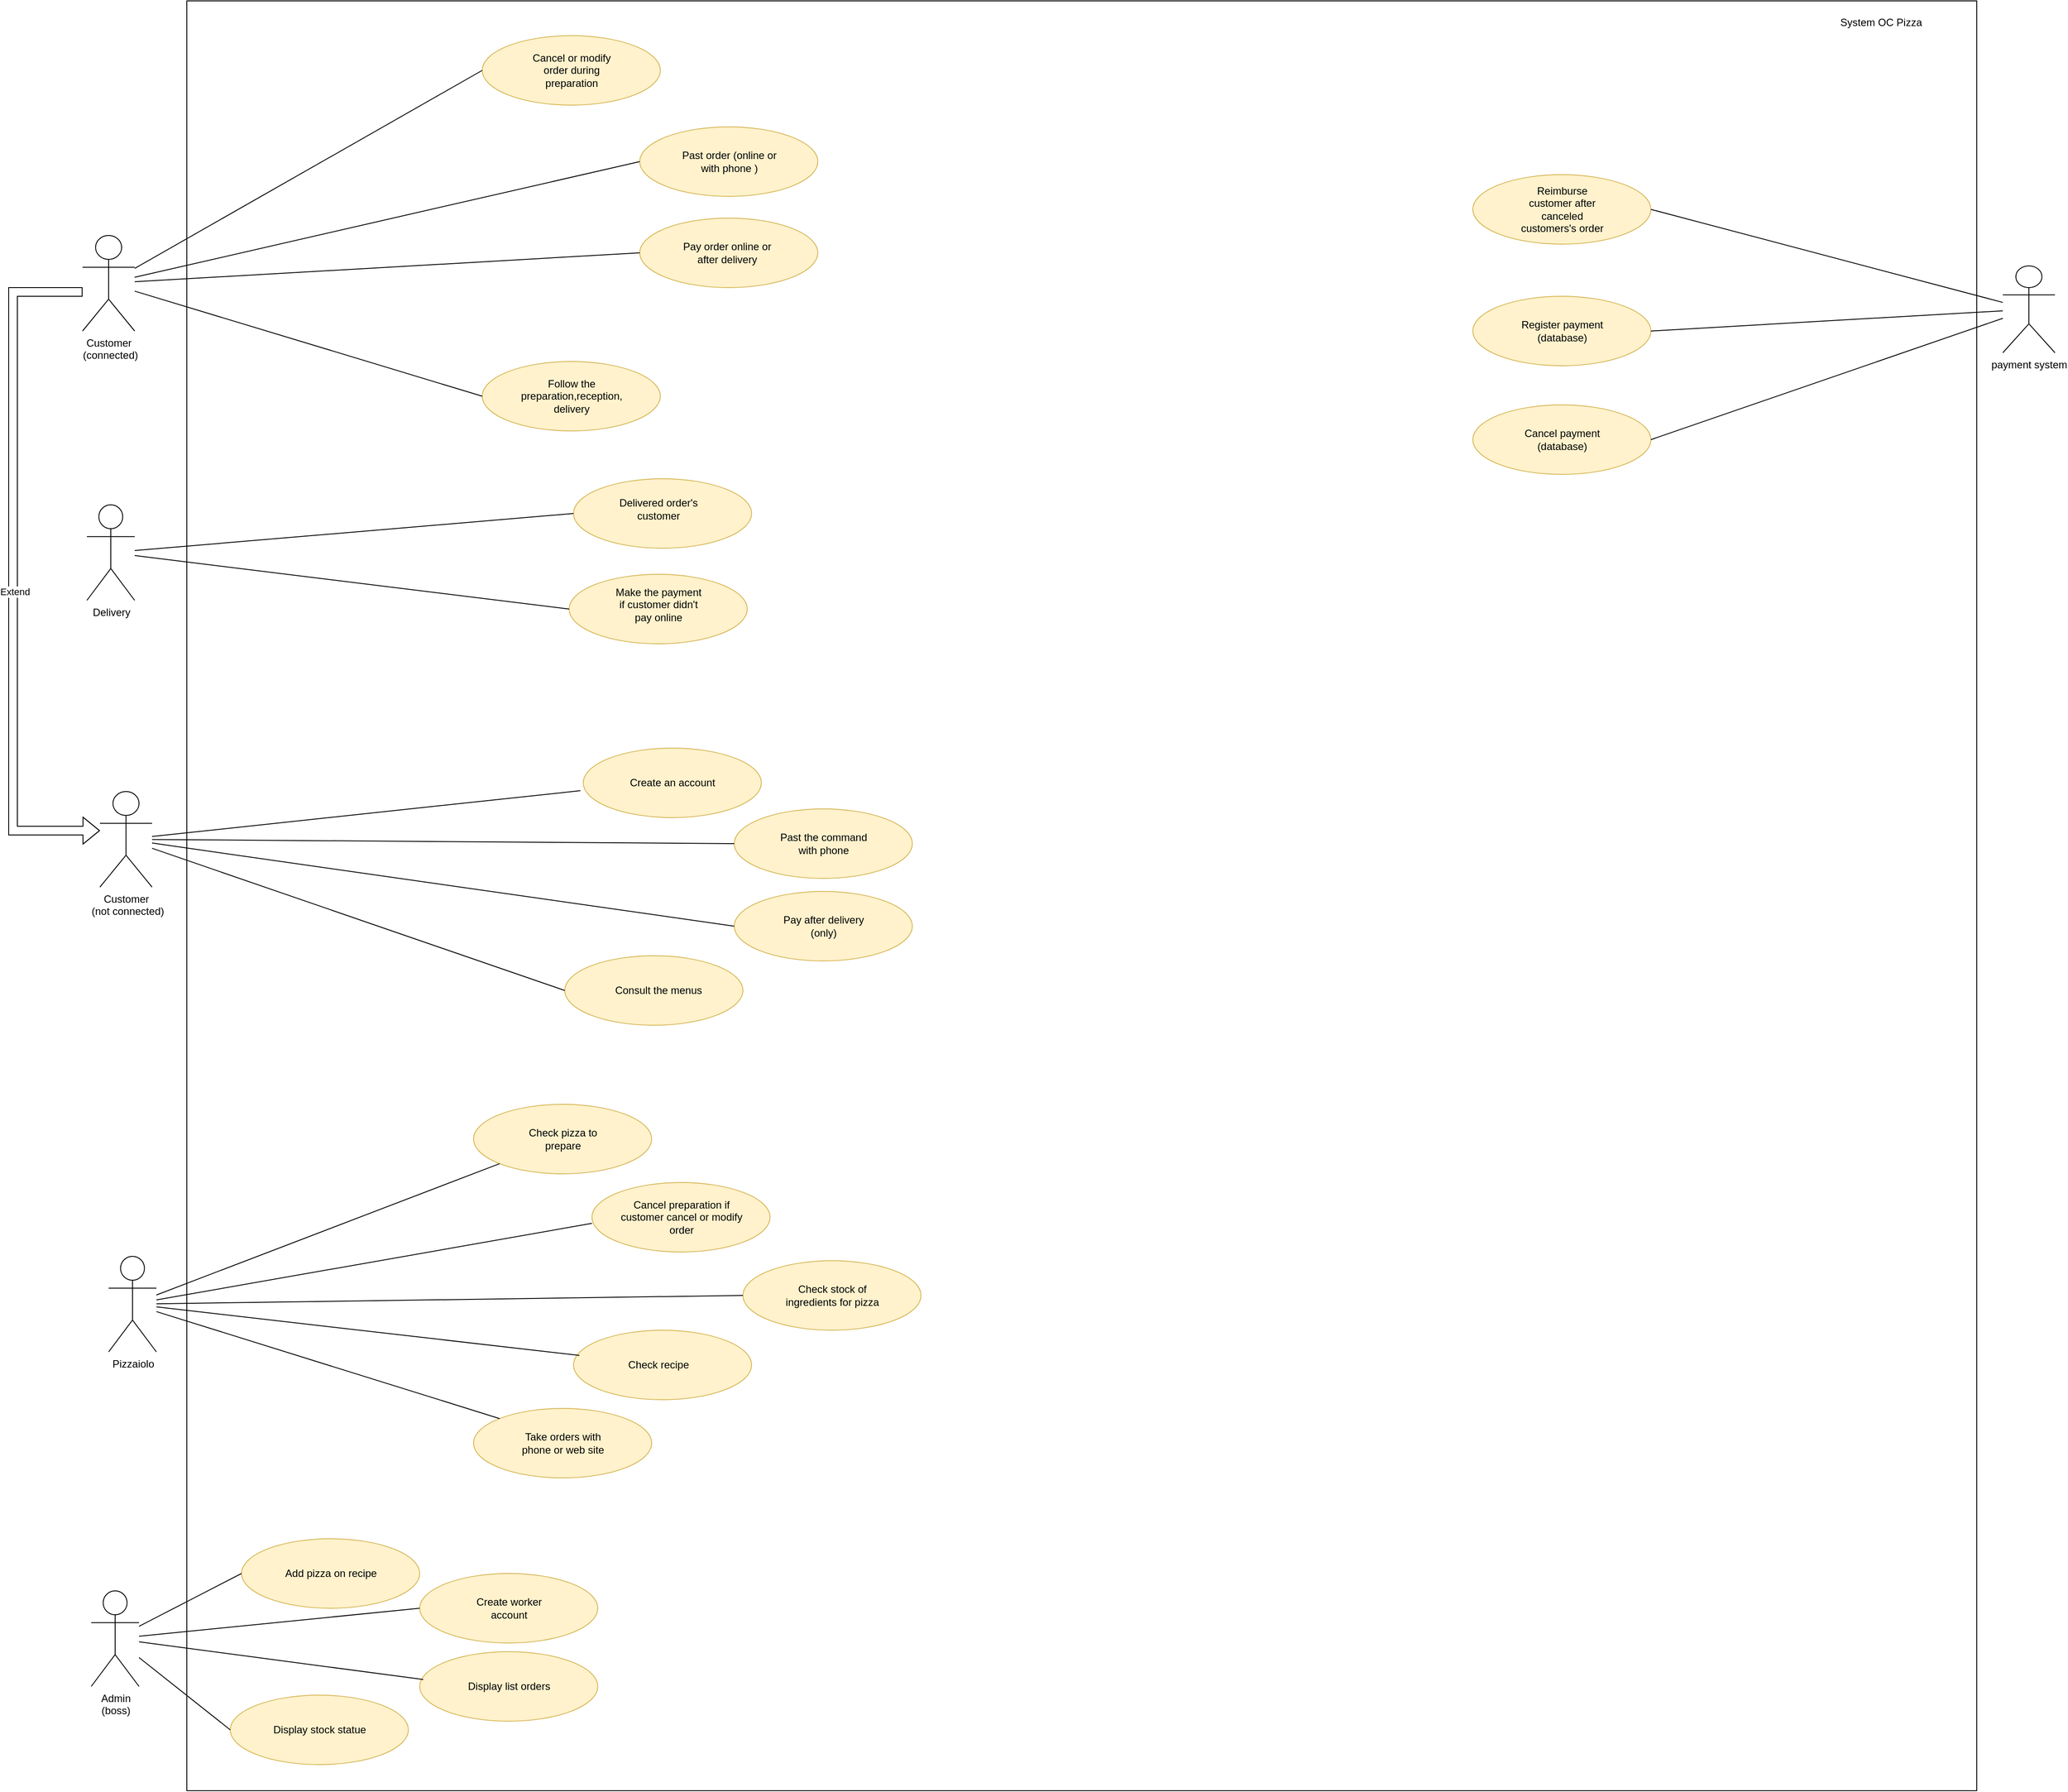<mxfile version="20.6.0" type="device"><diagram id="4WaynfjVZ6azxCVHkiho" name="Page-1"><mxGraphModel dx="3716" dy="1162" grid="1" gridSize="10" guides="1" tooltips="1" connect="1" arrows="1" fold="1" page="1" pageScale="1" pageWidth="827" pageHeight="1169" math="0" shadow="0"><root><mxCell id="0"/><mxCell id="1" parent="0"/><mxCell id="isg4LP_UFmfCVivgNq_J-1" value="" style="whiteSpace=wrap;html=1;aspect=fixed;" parent="1" vertex="1"><mxGeometry x="-890" y="70" width="2060" height="2060" as="geometry"/></mxCell><mxCell id="isg4LP_UFmfCVivgNq_J-2" value="System OC Pizza" style="text;html=1;strokeColor=none;fillColor=none;align=center;verticalAlign=middle;whiteSpace=wrap;rounded=0;" parent="1" vertex="1"><mxGeometry x="1000" y="80" width="120" height="30" as="geometry"/></mxCell><mxCell id="isg4LP_UFmfCVivgNq_J-3" value="Customer&lt;br&gt;&amp;nbsp;(connected)" style="shape=umlActor;verticalLabelPosition=bottom;verticalAlign=top;html=1;outlineConnect=0;" parent="1" vertex="1"><mxGeometry x="-1010" y="340" width="60" height="110" as="geometry"/></mxCell><mxCell id="isg4LP_UFmfCVivgNq_J-7" value="Delivery" style="shape=umlActor;verticalLabelPosition=bottom;verticalAlign=top;html=1;outlineConnect=0;" parent="1" vertex="1"><mxGeometry x="-1005" y="650" width="55" height="110" as="geometry"/></mxCell><mxCell id="isg4LP_UFmfCVivgNq_J-13" value="Pizzaiolo" style="shape=umlActor;verticalLabelPosition=bottom;verticalAlign=top;html=1;outlineConnect=0;" parent="1" vertex="1"><mxGeometry x="-980" y="1515" width="55" height="110" as="geometry"/></mxCell><mxCell id="isg4LP_UFmfCVivgNq_J-14" value="payment system" style="shape=umlActor;verticalLabelPosition=bottom;verticalAlign=top;html=1;outlineConnect=0;" parent="1" vertex="1"><mxGeometry x="1200" y="375" width="60" height="100" as="geometry"/></mxCell><mxCell id="isg4LP_UFmfCVivgNq_J-19" value="" style="ellipse;whiteSpace=wrap;html=1;fillColor=#fff2cc;strokeColor=#d6b656;" parent="1" vertex="1"><mxGeometry x="-550" y="110" width="205" height="80" as="geometry"/></mxCell><mxCell id="isg4LP_UFmfCVivgNq_J-20" value="Cancel or modify order during preparation" style="text;html=1;strokeColor=none;fillColor=none;align=center;verticalAlign=middle;whiteSpace=wrap;rounded=0;" parent="1" vertex="1"><mxGeometry x="-496.25" y="135" width="97.5" height="30" as="geometry"/></mxCell><mxCell id="isg4LP_UFmfCVivgNq_J-23" value="" style="ellipse;whiteSpace=wrap;html=1;fillColor=#fff2cc;strokeColor=#d6b656;" parent="1" vertex="1"><mxGeometry x="-368.75" y="215" width="205" height="80" as="geometry"/></mxCell><mxCell id="isg4LP_UFmfCVivgNq_J-24" value="Past order (online or with phone )" style="text;html=1;strokeColor=none;fillColor=none;align=center;verticalAlign=middle;whiteSpace=wrap;rounded=0;" parent="1" vertex="1"><mxGeometry x="-322.5" y="240" width="112.5" height="30" as="geometry"/></mxCell><mxCell id="isg4LP_UFmfCVivgNq_J-27" value="" style="endArrow=none;html=1;rounded=0;entryX=0;entryY=0.5;entryDx=0;entryDy=0;" parent="1" source="isg4LP_UFmfCVivgNq_J-3" target="isg4LP_UFmfCVivgNq_J-19" edge="1"><mxGeometry width="50" height="50" relative="1" as="geometry"><mxPoint x="390" y="590" as="sourcePoint"/><mxPoint x="440" y="540" as="targetPoint"/></mxGeometry></mxCell><mxCell id="isg4LP_UFmfCVivgNq_J-28" value="" style="endArrow=none;html=1;rounded=0;entryX=0;entryY=0.5;entryDx=0;entryDy=0;" parent="1" source="isg4LP_UFmfCVivgNq_J-3" target="isg4LP_UFmfCVivgNq_J-23" edge="1"><mxGeometry width="50" height="50" relative="1" as="geometry"><mxPoint x="390" y="590" as="sourcePoint"/><mxPoint x="440" y="540" as="targetPoint"/></mxGeometry></mxCell><mxCell id="isg4LP_UFmfCVivgNq_J-29" value="" style="ellipse;whiteSpace=wrap;html=1;fillColor=#fff2cc;strokeColor=#d6b656;" parent="1" vertex="1"><mxGeometry x="-368.75" y="320" width="205" height="80" as="geometry"/></mxCell><mxCell id="isg4LP_UFmfCVivgNq_J-31" value="Pay order online or after delivery" style="text;html=1;strokeColor=none;fillColor=none;align=center;verticalAlign=middle;whiteSpace=wrap;rounded=0;" parent="1" vertex="1"><mxGeometry x="-322.5" y="345" width="107.5" height="30" as="geometry"/></mxCell><mxCell id="isg4LP_UFmfCVivgNq_J-32" value="" style="endArrow=none;html=1;rounded=0;entryX=0;entryY=0.5;entryDx=0;entryDy=0;" parent="1" source="isg4LP_UFmfCVivgNq_J-3" target="isg4LP_UFmfCVivgNq_J-29" edge="1"><mxGeometry width="50" height="50" relative="1" as="geometry"><mxPoint x="390" y="570" as="sourcePoint"/><mxPoint x="440" y="520" as="targetPoint"/></mxGeometry></mxCell><mxCell id="isg4LP_UFmfCVivgNq_J-33" value="" style="ellipse;whiteSpace=wrap;html=1;fillColor=#fff2cc;strokeColor=#d6b656;" parent="1" vertex="1"><mxGeometry x="-250" y="1520" width="205" height="80" as="geometry"/></mxCell><mxCell id="isg4LP_UFmfCVivgNq_J-35" value="Check stock of ingredients for pizza" style="text;html=1;strokeColor=none;fillColor=none;align=center;verticalAlign=middle;whiteSpace=wrap;rounded=0;" parent="1" vertex="1"><mxGeometry x="-202.5" y="1545" width="110" height="30" as="geometry"/></mxCell><mxCell id="isg4LP_UFmfCVivgNq_J-36" value="" style="endArrow=none;html=1;rounded=0;entryX=0;entryY=0.5;entryDx=0;entryDy=0;" parent="1" source="isg4LP_UFmfCVivgNq_J-13" target="isg4LP_UFmfCVivgNq_J-33" edge="1"><mxGeometry width="50" height="50" relative="1" as="geometry"><mxPoint x="-240" y="1090" as="sourcePoint"/><mxPoint x="440" y="480" as="targetPoint"/></mxGeometry></mxCell><mxCell id="isg4LP_UFmfCVivgNq_J-37" value="" style="ellipse;whiteSpace=wrap;html=1;fillColor=#fff2cc;strokeColor=#d6b656;" parent="1" vertex="1"><mxGeometry x="-560" y="1340" width="205" height="80" as="geometry"/></mxCell><mxCell id="isg4LP_UFmfCVivgNq_J-38" value="Check pizza to prepare" style="text;html=1;strokeColor=none;fillColor=none;align=center;verticalAlign=middle;whiteSpace=wrap;rounded=0;" parent="1" vertex="1"><mxGeometry x="-512.5" y="1365" width="110" height="30" as="geometry"/></mxCell><mxCell id="isg4LP_UFmfCVivgNq_J-42" value="" style="endArrow=none;html=1;rounded=0;entryX=0;entryY=1;entryDx=0;entryDy=0;" parent="1" source="isg4LP_UFmfCVivgNq_J-13" target="isg4LP_UFmfCVivgNq_J-37" edge="1"><mxGeometry width="50" height="50" relative="1" as="geometry"><mxPoint x="-240" y="1060" as="sourcePoint"/><mxPoint x="440" y="490" as="targetPoint"/></mxGeometry></mxCell><mxCell id="isg4LP_UFmfCVivgNq_J-43" value="" style="ellipse;whiteSpace=wrap;html=1;fillColor=#fff2cc;strokeColor=#d6b656;" parent="1" vertex="1"><mxGeometry x="-423.75" y="1430" width="205" height="80" as="geometry"/></mxCell><mxCell id="isg4LP_UFmfCVivgNq_J-44" value="Cancel preparation if customer cancel or modify order" style="text;html=1;strokeColor=none;fillColor=none;align=center;verticalAlign=middle;whiteSpace=wrap;rounded=0;" parent="1" vertex="1"><mxGeometry x="-392.5" y="1455" width="142.5" height="30" as="geometry"/></mxCell><mxCell id="isg4LP_UFmfCVivgNq_J-45" value="" style="endArrow=none;html=1;rounded=0;entryX=0;entryY=0.588;entryDx=0;entryDy=0;entryPerimeter=0;" parent="1" source="isg4LP_UFmfCVivgNq_J-13" target="isg4LP_UFmfCVivgNq_J-43" edge="1"><mxGeometry width="50" height="50" relative="1" as="geometry"><mxPoint x="-240" y="1080" as="sourcePoint"/><mxPoint x="440" y="480" as="targetPoint"/></mxGeometry></mxCell><mxCell id="isg4LP_UFmfCVivgNq_J-46" value="" style="ellipse;whiteSpace=wrap;html=1;fillColor=#fff2cc;strokeColor=#d6b656;" parent="1" vertex="1"><mxGeometry x="-445" y="620" width="205" height="80" as="geometry"/></mxCell><mxCell id="isg4LP_UFmfCVivgNq_J-47" value="Delivered order's customer" style="text;html=1;strokeColor=none;fillColor=none;align=center;verticalAlign=middle;whiteSpace=wrap;rounded=0;" parent="1" vertex="1"><mxGeometry x="-401.25" y="640" width="107.5" height="30" as="geometry"/></mxCell><mxCell id="isg4LP_UFmfCVivgNq_J-48" value="" style="endArrow=none;html=1;rounded=0;entryX=0;entryY=0.5;entryDx=0;entryDy=0;" parent="1" source="isg4LP_UFmfCVivgNq_J-7" target="isg4LP_UFmfCVivgNq_J-46" edge="1"><mxGeometry width="50" height="50" relative="1" as="geometry"><mxPoint x="390" y="530" as="sourcePoint"/><mxPoint x="440" y="480" as="targetPoint"/></mxGeometry></mxCell><mxCell id="isg4LP_UFmfCVivgNq_J-49" value="" style="ellipse;whiteSpace=wrap;html=1;fillColor=#fff2cc;strokeColor=#d6b656;" parent="1" vertex="1"><mxGeometry x="-450" y="730" width="205" height="80" as="geometry"/></mxCell><mxCell id="isg4LP_UFmfCVivgNq_J-50" value="Make the payment if customer didn't pay online" style="text;html=1;strokeColor=none;fillColor=none;align=center;verticalAlign=middle;whiteSpace=wrap;rounded=0;" parent="1" vertex="1"><mxGeometry x="-401.25" y="750" width="107.5" height="30" as="geometry"/></mxCell><mxCell id="isg4LP_UFmfCVivgNq_J-51" value="" style="endArrow=none;html=1;rounded=0;entryX=0;entryY=0.5;entryDx=0;entryDy=0;" parent="1" source="isg4LP_UFmfCVivgNq_J-7" target="isg4LP_UFmfCVivgNq_J-49" edge="1"><mxGeometry width="50" height="50" relative="1" as="geometry"><mxPoint x="390" y="530" as="sourcePoint"/><mxPoint x="440" y="480" as="targetPoint"/></mxGeometry></mxCell><mxCell id="isg4LP_UFmfCVivgNq_J-52" value="" style="ellipse;whiteSpace=wrap;html=1;fillColor=#fff2cc;strokeColor=#d6b656;" parent="1" vertex="1"><mxGeometry x="-550" y="485" width="205" height="80" as="geometry"/></mxCell><mxCell id="isg4LP_UFmfCVivgNq_J-53" value="Follow the preparation,reception, delivery" style="text;html=1;strokeColor=none;fillColor=none;align=center;verticalAlign=middle;whiteSpace=wrap;rounded=0;" parent="1" vertex="1"><mxGeometry x="-501.25" y="510" width="107.5" height="30" as="geometry"/></mxCell><mxCell id="isg4LP_UFmfCVivgNq_J-54" value="" style="endArrow=none;html=1;rounded=0;exitX=0;exitY=0.5;exitDx=0;exitDy=0;" parent="1" source="isg4LP_UFmfCVivgNq_J-52" target="isg4LP_UFmfCVivgNq_J-3" edge="1"><mxGeometry width="50" height="50" relative="1" as="geometry"><mxPoint x="390" y="500" as="sourcePoint"/><mxPoint x="440" y="450" as="targetPoint"/></mxGeometry></mxCell><mxCell id="isg4LP_UFmfCVivgNq_J-55" value="" style="ellipse;whiteSpace=wrap;html=1;fillColor=#fff2cc;strokeColor=#d6b656;" parent="1" vertex="1"><mxGeometry x="590" y="410" width="205" height="80" as="geometry"/></mxCell><mxCell id="isg4LP_UFmfCVivgNq_J-56" value="Register payment (database)" style="text;html=1;strokeColor=none;fillColor=none;align=center;verticalAlign=middle;whiteSpace=wrap;rounded=0;" parent="1" vertex="1"><mxGeometry x="638.75" y="435" width="107.5" height="30" as="geometry"/></mxCell><mxCell id="isg4LP_UFmfCVivgNq_J-57" value="" style="endArrow=none;html=1;rounded=0;exitX=1;exitY=0.5;exitDx=0;exitDy=0;" parent="1" source="isg4LP_UFmfCVivgNq_J-55" target="isg4LP_UFmfCVivgNq_J-14" edge="1"><mxGeometry width="50" height="50" relative="1" as="geometry"><mxPoint x="390" y="510" as="sourcePoint"/><mxPoint x="440" y="460" as="targetPoint"/></mxGeometry></mxCell><mxCell id="isg4LP_UFmfCVivgNq_J-58" value="" style="ellipse;whiteSpace=wrap;html=1;fillColor=#fff2cc;strokeColor=#d6b656;" parent="1" vertex="1"><mxGeometry x="590" y="535" width="205" height="80" as="geometry"/></mxCell><mxCell id="isg4LP_UFmfCVivgNq_J-59" value="Cancel payment (database)" style="text;html=1;strokeColor=none;fillColor=none;align=center;verticalAlign=middle;whiteSpace=wrap;rounded=0;" parent="1" vertex="1"><mxGeometry x="638.75" y="560" width="107.5" height="30" as="geometry"/></mxCell><mxCell id="isg4LP_UFmfCVivgNq_J-60" value="" style="endArrow=none;html=1;rounded=0;exitX=1;exitY=0.5;exitDx=0;exitDy=0;" parent="1" source="isg4LP_UFmfCVivgNq_J-58" target="isg4LP_UFmfCVivgNq_J-14" edge="1"><mxGeometry width="50" height="50" relative="1" as="geometry"><mxPoint x="390" y="500" as="sourcePoint"/><mxPoint x="440" y="450" as="targetPoint"/></mxGeometry></mxCell><mxCell id="isg4LP_UFmfCVivgNq_J-61" value="" style="ellipse;whiteSpace=wrap;html=1;fillColor=#fff2cc;strokeColor=#d6b656;" parent="1" vertex="1"><mxGeometry x="590" y="270" width="205" height="80" as="geometry"/></mxCell><mxCell id="isg4LP_UFmfCVivgNq_J-62" value="Reimburse customer after canceled customers's order" style="text;html=1;strokeColor=none;fillColor=none;align=center;verticalAlign=middle;whiteSpace=wrap;rounded=0;" parent="1" vertex="1"><mxGeometry x="638.75" y="295" width="107.5" height="30" as="geometry"/></mxCell><mxCell id="isg4LP_UFmfCVivgNq_J-63" value="" style="endArrow=none;html=1;rounded=0;exitX=1;exitY=0.5;exitDx=0;exitDy=0;" parent="1" source="isg4LP_UFmfCVivgNq_J-61" target="isg4LP_UFmfCVivgNq_J-14" edge="1"><mxGeometry width="50" height="50" relative="1" as="geometry"><mxPoint x="370" y="490" as="sourcePoint"/><mxPoint x="1060" y="380" as="targetPoint"/></mxGeometry></mxCell><mxCell id="GsUSsF8A6MNKIrVM9gPd-5" value="" style="ellipse;whiteSpace=wrap;html=1;fillColor=#fff2cc;strokeColor=#d6b656;" parent="1" vertex="1"><mxGeometry x="-445" y="1600" width="205" height="80" as="geometry"/></mxCell><mxCell id="GsUSsF8A6MNKIrVM9gPd-6" value="" style="endArrow=none;html=1;rounded=0;entryX=0.033;entryY=0.363;entryDx=0;entryDy=0;entryPerimeter=0;" parent="1" source="isg4LP_UFmfCVivgNq_J-13" target="GsUSsF8A6MNKIrVM9gPd-5" edge="1"><mxGeometry width="50" height="50" relative="1" as="geometry"><mxPoint x="-230" y="1110" as="sourcePoint"/><mxPoint x="-61.25" y="1150" as="targetPoint"/></mxGeometry></mxCell><mxCell id="GsUSsF8A6MNKIrVM9gPd-7" value="Check recipe" style="text;html=1;strokeColor=none;fillColor=none;align=center;verticalAlign=middle;whiteSpace=wrap;rounded=0;" parent="1" vertex="1"><mxGeometry x="-402.5" y="1625" width="110" height="30" as="geometry"/></mxCell><mxCell id="GsUSsF8A6MNKIrVM9gPd-11" value="Customer&lt;br&gt;&amp;nbsp;(not connected)" style="shape=umlActor;verticalLabelPosition=bottom;verticalAlign=top;html=1;outlineConnect=0;" parent="1" vertex="1"><mxGeometry x="-990" y="980" width="60" height="110" as="geometry"/></mxCell><mxCell id="GsUSsF8A6MNKIrVM9gPd-12" value="" style="ellipse;whiteSpace=wrap;html=1;fillColor=#fff2cc;strokeColor=#d6b656;" parent="1" vertex="1"><mxGeometry x="-433.75" y="930" width="205" height="80" as="geometry"/></mxCell><mxCell id="GsUSsF8A6MNKIrVM9gPd-13" value="" style="endArrow=none;html=1;rounded=0;entryX=-0.016;entryY=0.613;entryDx=0;entryDy=0;entryPerimeter=0;" parent="1" source="GsUSsF8A6MNKIrVM9gPd-11" target="GsUSsF8A6MNKIrVM9gPd-12" edge="1"><mxGeometry width="50" height="50" relative="1" as="geometry"><mxPoint x="-528.75" y="930.002" as="sourcePoint"/><mxPoint x="-433.75" y="964.9" as="targetPoint"/></mxGeometry></mxCell><mxCell id="GsUSsF8A6MNKIrVM9gPd-14" value="Create an account" style="text;html=1;strokeColor=none;fillColor=none;align=center;verticalAlign=middle;whiteSpace=wrap;rounded=0;" parent="1" vertex="1"><mxGeometry x="-385" y="955" width="107.5" height="30" as="geometry"/></mxCell><mxCell id="GsUSsF8A6MNKIrVM9gPd-15" value="" style="ellipse;whiteSpace=wrap;html=1;fillColor=#fff2cc;strokeColor=#d6b656;" parent="1" vertex="1"><mxGeometry x="-455" y="1169" width="205" height="80" as="geometry"/></mxCell><mxCell id="GsUSsF8A6MNKIrVM9gPd-16" value="Consult the menus" style="text;html=1;strokeColor=none;fillColor=none;align=center;verticalAlign=middle;whiteSpace=wrap;rounded=0;" parent="1" vertex="1"><mxGeometry x="-401.25" y="1194" width="107.5" height="30" as="geometry"/></mxCell><mxCell id="GsUSsF8A6MNKIrVM9gPd-17" value="" style="endArrow=none;html=1;rounded=0;entryX=0;entryY=0.5;entryDx=0;entryDy=0;" parent="1" source="GsUSsF8A6MNKIrVM9gPd-11" target="GsUSsF8A6MNKIrVM9gPd-15" edge="1"><mxGeometry width="50" height="50" relative="1" as="geometry"><mxPoint x="-530" y="1026.667" as="sourcePoint"/><mxPoint x="-427.03" y="989.04" as="targetPoint"/></mxGeometry></mxCell><mxCell id="GsUSsF8A6MNKIrVM9gPd-19" value="" style="ellipse;whiteSpace=wrap;html=1;fillColor=#fff2cc;strokeColor=#d6b656;" parent="1" vertex="1"><mxGeometry x="-260" y="1000" width="205" height="80" as="geometry"/></mxCell><mxCell id="GsUSsF8A6MNKIrVM9gPd-20" value="Past the command with phone" style="text;html=1;strokeColor=none;fillColor=none;align=center;verticalAlign=middle;whiteSpace=wrap;rounded=0;" parent="1" vertex="1"><mxGeometry x="-211.25" y="1025" width="107.5" height="30" as="geometry"/></mxCell><mxCell id="GsUSsF8A6MNKIrVM9gPd-21" value="" style="endArrow=none;html=1;rounded=0;entryX=0;entryY=0.5;entryDx=0;entryDy=0;" parent="1" source="GsUSsF8A6MNKIrVM9gPd-11" target="GsUSsF8A6MNKIrVM9gPd-19" edge="1"><mxGeometry width="50" height="50" relative="1" as="geometry"><mxPoint x="-535" y="1036.745" as="sourcePoint"/><mxPoint x="-427.03" y="989.04" as="targetPoint"/></mxGeometry></mxCell><mxCell id="GsUSsF8A6MNKIrVM9gPd-22" value="" style="ellipse;whiteSpace=wrap;html=1;fillColor=#fff2cc;strokeColor=#d6b656;" parent="1" vertex="1"><mxGeometry x="-260" y="1095" width="205" height="80" as="geometry"/></mxCell><mxCell id="GsUSsF8A6MNKIrVM9gPd-23" value="Pay after delivery (only)" style="text;html=1;strokeColor=none;fillColor=none;align=center;verticalAlign=middle;whiteSpace=wrap;rounded=0;" parent="1" vertex="1"><mxGeometry x="-211.25" y="1120" width="107.5" height="30" as="geometry"/></mxCell><mxCell id="GsUSsF8A6MNKIrVM9gPd-24" value="" style="endArrow=none;html=1;rounded=0;entryX=0;entryY=0.5;entryDx=0;entryDy=0;" parent="1" source="GsUSsF8A6MNKIrVM9gPd-11" target="GsUSsF8A6MNKIrVM9gPd-22" edge="1"><mxGeometry width="50" height="50" relative="1" as="geometry"><mxPoint x="-535" y="1050" as="sourcePoint"/><mxPoint x="-250" y="1050" as="targetPoint"/></mxGeometry></mxCell><mxCell id="GsUSsF8A6MNKIrVM9gPd-25" value="" style="ellipse;whiteSpace=wrap;html=1;fillColor=#fff2cc;strokeColor=#d6b656;" parent="1" vertex="1"><mxGeometry x="-560" y="1690" width="205" height="80" as="geometry"/></mxCell><mxCell id="GsUSsF8A6MNKIrVM9gPd-26" value="" style="endArrow=none;html=1;rounded=0;entryX=0;entryY=0;entryDx=0;entryDy=0;" parent="1" source="isg4LP_UFmfCVivgNq_J-13" target="GsUSsF8A6MNKIrVM9gPd-25" edge="1"><mxGeometry width="50" height="50" relative="1" as="geometry"><mxPoint x="-650" y="1590.962" as="sourcePoint"/><mxPoint x="-428.235" y="1639.04" as="targetPoint"/></mxGeometry></mxCell><mxCell id="GsUSsF8A6MNKIrVM9gPd-27" value="Take orders with phone or web site" style="text;html=1;strokeColor=none;fillColor=none;align=center;verticalAlign=middle;whiteSpace=wrap;rounded=0;" parent="1" vertex="1"><mxGeometry x="-512.5" y="1715" width="110" height="30" as="geometry"/></mxCell><mxCell id="2OP2wR4epz82f2koFkdn-2" style="edgeStyle=orthogonalEdgeStyle;rounded=0;orthogonalLoop=1;jettySize=auto;html=1;shape=flexArrow;startArrow=block;endArrow=none;endFill=0;" parent="1" source="GsUSsF8A6MNKIrVM9gPd-11" target="isg4LP_UFmfCVivgNq_J-3" edge="1"><mxGeometry relative="1" as="geometry"><Array as="points"><mxPoint x="-1090" y="1025"/><mxPoint x="-1090" y="405"/></Array></mxGeometry></mxCell><mxCell id="2OP2wR4epz82f2koFkdn-3" value="Extend" style="edgeLabel;html=1;align=center;verticalAlign=middle;resizable=0;points=[];" parent="2OP2wR4epz82f2koFkdn-2" vertex="1" connectable="0"><mxGeometry x="-0.061" y="-2" relative="1" as="geometry"><mxPoint as="offset"/></mxGeometry></mxCell><mxCell id="xQtpnyodvgUV1m-AvZAH-2" value="Admin&lt;br&gt;(boss)" style="shape=umlActor;verticalLabelPosition=bottom;verticalAlign=top;html=1;outlineConnect=0;" vertex="1" parent="1"><mxGeometry x="-1000" y="1900" width="55" height="110" as="geometry"/></mxCell><mxCell id="xQtpnyodvgUV1m-AvZAH-3" value="" style="ellipse;whiteSpace=wrap;html=1;fillColor=#fff2cc;strokeColor=#d6b656;" vertex="1" parent="1"><mxGeometry x="-827" y="1840" width="205" height="80" as="geometry"/></mxCell><mxCell id="xQtpnyodvgUV1m-AvZAH-4" value="Add pizza on recipe" style="text;html=1;strokeColor=none;fillColor=none;align=center;verticalAlign=middle;whiteSpace=wrap;rounded=0;" vertex="1" parent="1"><mxGeometry x="-779.5" y="1865" width="110" height="30" as="geometry"/></mxCell><mxCell id="xQtpnyodvgUV1m-AvZAH-5" value="" style="endArrow=none;html=1;rounded=0;entryX=0;entryY=0.5;entryDx=0;entryDy=0;" edge="1" parent="1" source="xQtpnyodvgUV1m-AvZAH-2" target="xQtpnyodvgUV1m-AvZAH-3"><mxGeometry width="50" height="50" relative="1" as="geometry"><mxPoint x="-200" y="1730" as="sourcePoint"/><mxPoint x="-150" y="1680" as="targetPoint"/></mxGeometry></mxCell><mxCell id="xQtpnyodvgUV1m-AvZAH-7" value="" style="ellipse;whiteSpace=wrap;html=1;fillColor=#fff2cc;strokeColor=#d6b656;" vertex="1" parent="1"><mxGeometry x="-622" y="1880" width="205" height="80" as="geometry"/></mxCell><mxCell id="xQtpnyodvgUV1m-AvZAH-8" value="Create worker account" style="text;html=1;strokeColor=none;fillColor=none;align=center;verticalAlign=middle;whiteSpace=wrap;rounded=0;" vertex="1" parent="1"><mxGeometry x="-574.5" y="1905" width="110" height="30" as="geometry"/></mxCell><mxCell id="xQtpnyodvgUV1m-AvZAH-9" value="" style="endArrow=none;html=1;rounded=0;entryX=0;entryY=0.5;entryDx=0;entryDy=0;" edge="1" parent="1" source="xQtpnyodvgUV1m-AvZAH-2" target="xQtpnyodvgUV1m-AvZAH-7"><mxGeometry width="50" height="50" relative="1" as="geometry"><mxPoint x="-200" y="1730" as="sourcePoint"/><mxPoint x="-150" y="1680" as="targetPoint"/></mxGeometry></mxCell><mxCell id="xQtpnyodvgUV1m-AvZAH-10" value="" style="ellipse;whiteSpace=wrap;html=1;fillColor=#fff2cc;strokeColor=#d6b656;" vertex="1" parent="1"><mxGeometry x="-622" y="1970" width="205" height="80" as="geometry"/></mxCell><mxCell id="xQtpnyodvgUV1m-AvZAH-11" value="Display list orders" style="text;html=1;strokeColor=none;fillColor=none;align=center;verticalAlign=middle;whiteSpace=wrap;rounded=0;" vertex="1" parent="1"><mxGeometry x="-574.5" y="1995" width="110" height="30" as="geometry"/></mxCell><mxCell id="xQtpnyodvgUV1m-AvZAH-12" value="" style="endArrow=none;html=1;rounded=0;entryX=0.02;entryY=0.4;entryDx=0;entryDy=0;entryPerimeter=0;" edge="1" parent="1" source="xQtpnyodvgUV1m-AvZAH-2" target="xQtpnyodvgUV1m-AvZAH-10"><mxGeometry width="50" height="50" relative="1" as="geometry"><mxPoint x="-940" y="1980" as="sourcePoint"/><mxPoint x="-150" y="1680" as="targetPoint"/></mxGeometry></mxCell><mxCell id="xQtpnyodvgUV1m-AvZAH-13" value="" style="ellipse;whiteSpace=wrap;html=1;fillColor=#fff2cc;strokeColor=#d6b656;" vertex="1" parent="1"><mxGeometry x="-840" y="2020" width="205" height="80" as="geometry"/></mxCell><mxCell id="xQtpnyodvgUV1m-AvZAH-14" value="Display stock statue" style="text;html=1;strokeColor=none;fillColor=none;align=center;verticalAlign=middle;whiteSpace=wrap;rounded=0;" vertex="1" parent="1"><mxGeometry x="-792.5" y="2045" width="110" height="30" as="geometry"/></mxCell><mxCell id="xQtpnyodvgUV1m-AvZAH-15" value="" style="endArrow=none;html=1;rounded=0;entryX=0;entryY=0.5;entryDx=0;entryDy=0;" edge="1" parent="1" source="xQtpnyodvgUV1m-AvZAH-2" target="xQtpnyodvgUV1m-AvZAH-13"><mxGeometry width="50" height="50" relative="1" as="geometry"><mxPoint x="-910" y="2020" as="sourcePoint"/><mxPoint x="-150" y="1680" as="targetPoint"/></mxGeometry></mxCell></root></mxGraphModel></diagram></mxfile>